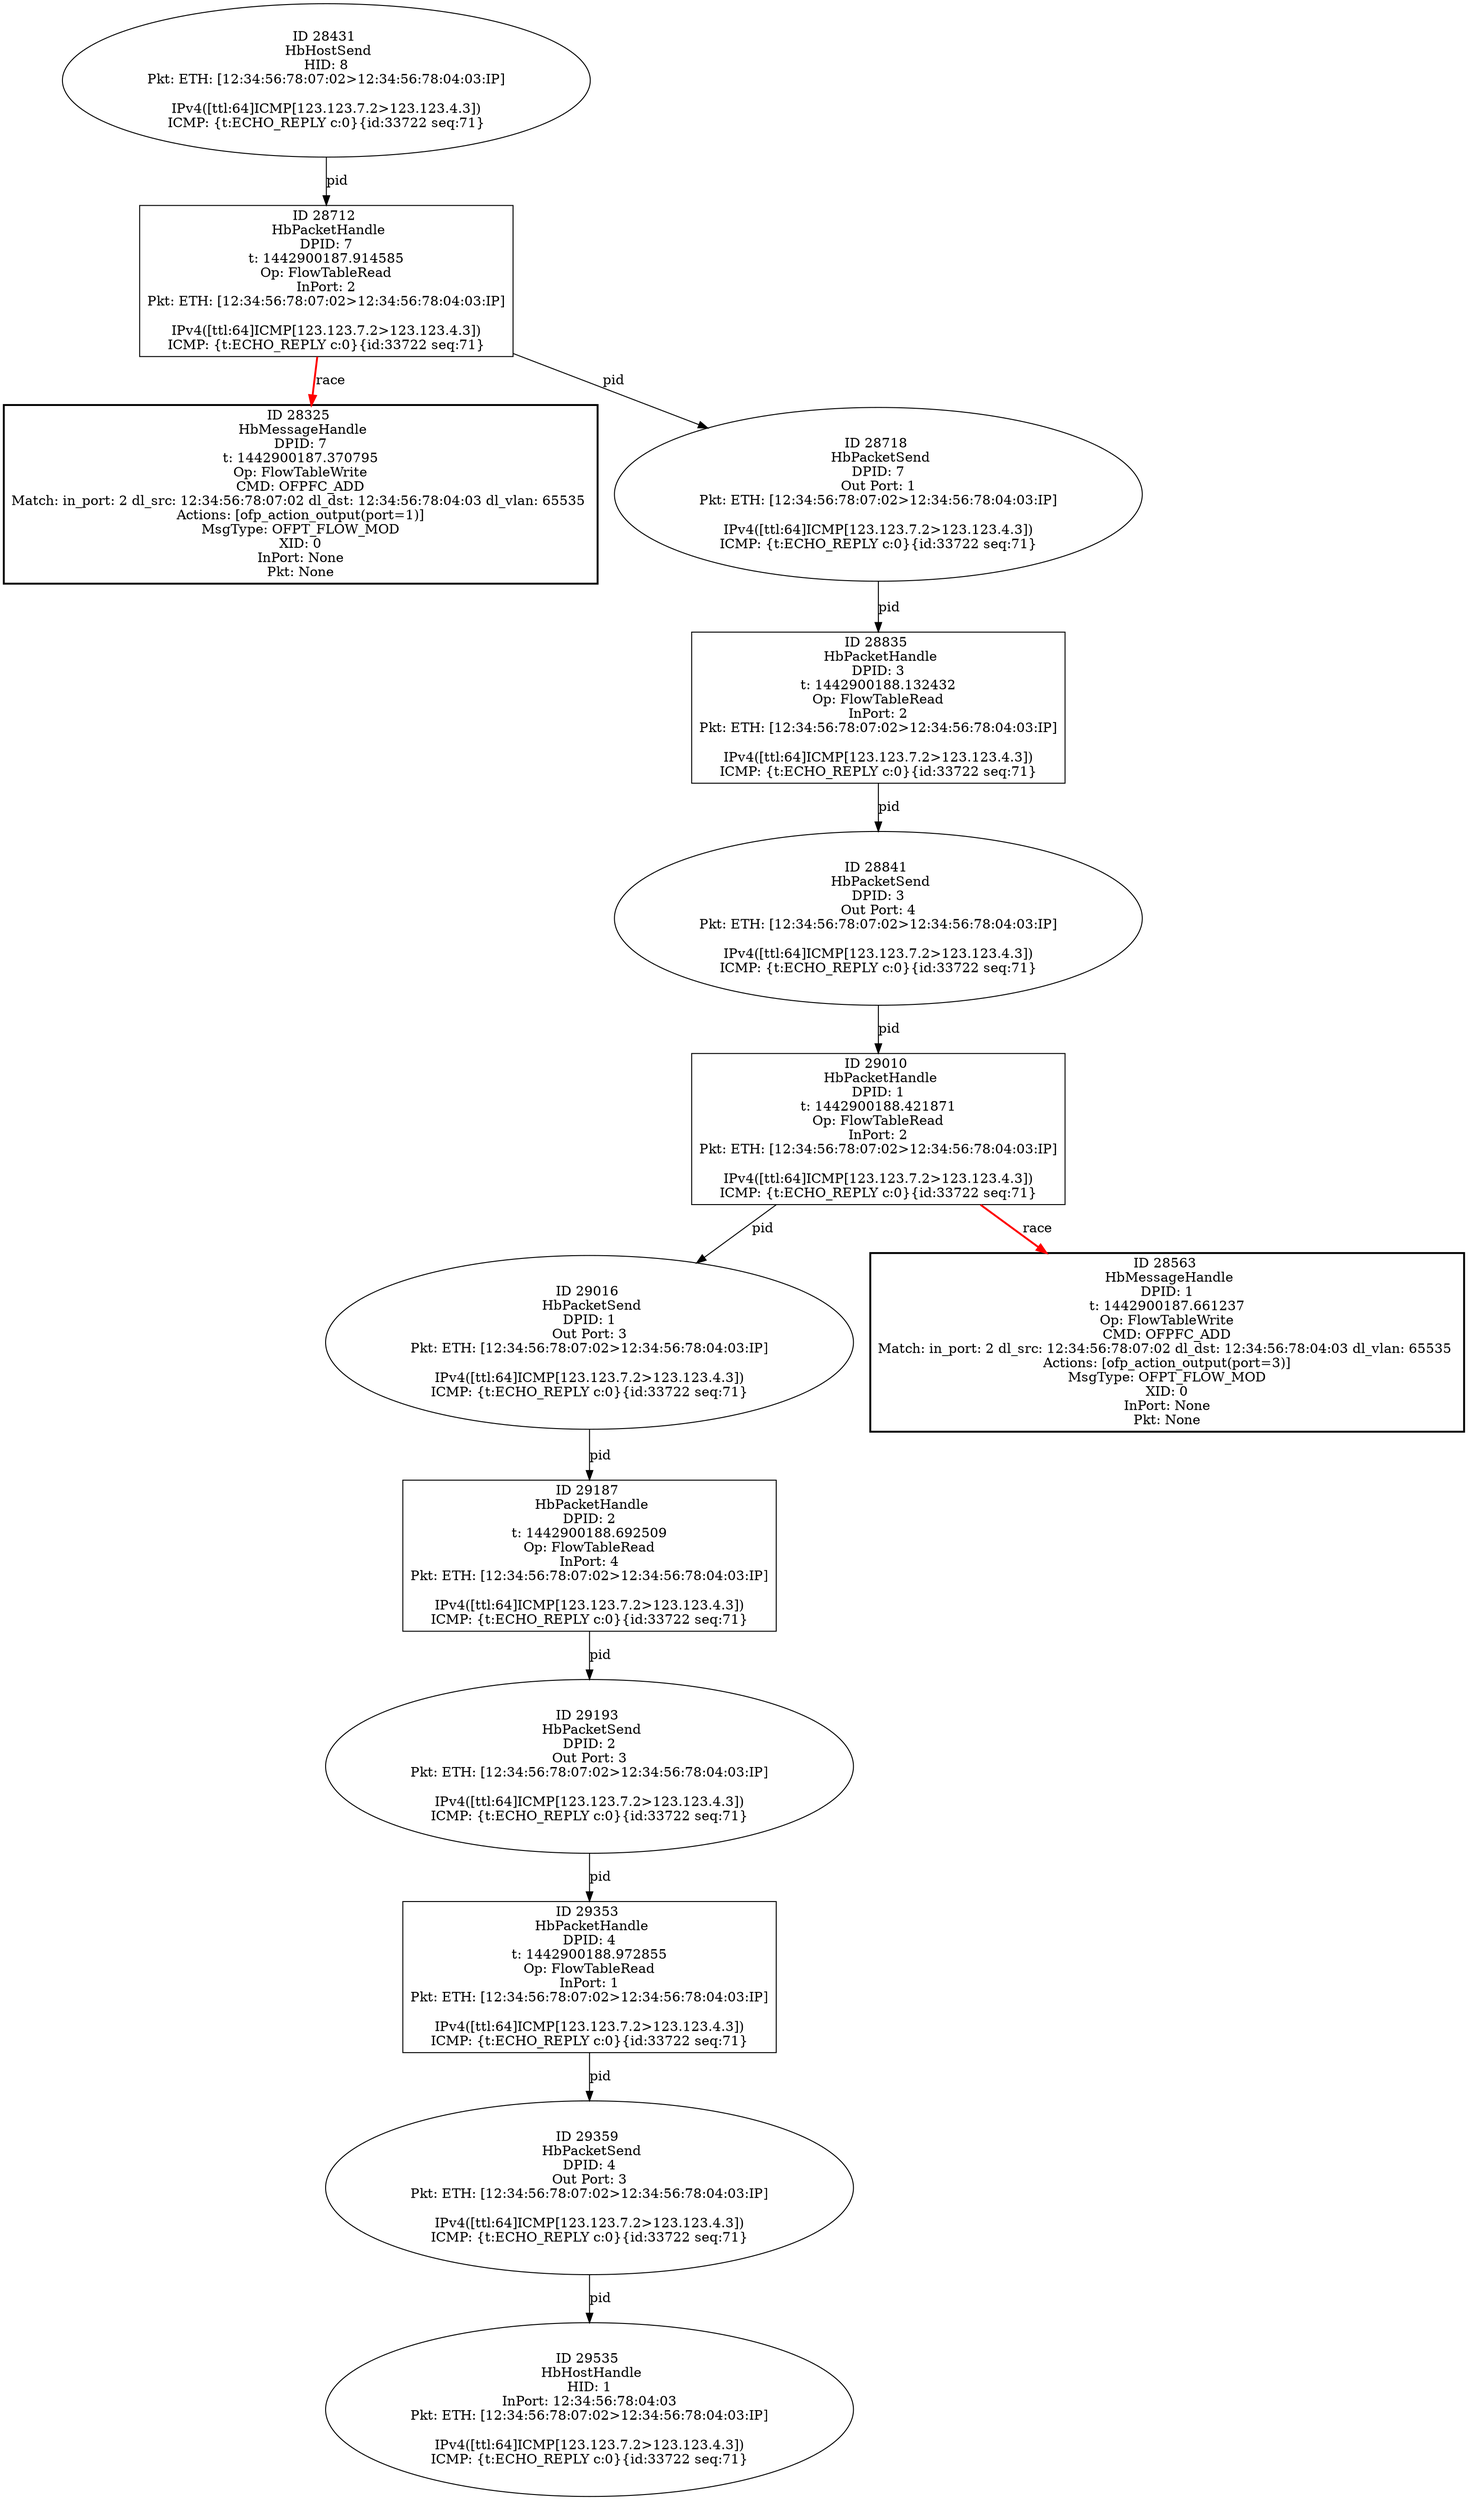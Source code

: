 strict digraph G {
28835 [shape=box, event=<hb_events.HbPacketHandle object at 0x10dddcd90>, label="ID 28835 
 HbPacketHandle
DPID: 3
t: 1442900188.132432
Op: FlowTableRead
InPort: 2
Pkt: ETH: [12:34:56:78:07:02>12:34:56:78:04:03:IP]

IPv4([ttl:64]ICMP[123.123.7.2>123.123.4.3])
ICMP: {t:ECHO_REPLY c:0}{id:33722 seq:71}"];
28325 [shape=box, style=bold, event=<hb_events.HbMessageHandle object at 0x10dc10ad0>, label="ID 28325 
 HbMessageHandle
DPID: 7
t: 1442900187.370795
Op: FlowTableWrite
CMD: OFPFC_ADD
Match: in_port: 2 dl_src: 12:34:56:78:07:02 dl_dst: 12:34:56:78:04:03 dl_vlan: 65535 
Actions: [ofp_action_output(port=1)]
MsgType: OFPT_FLOW_MOD
XID: 0
InPort: None
Pkt: None"];
28712 [shape=box, event=<hb_events.HbPacketHandle object at 0x10dd59b10>, label="ID 28712 
 HbPacketHandle
DPID: 7
t: 1442900187.914585
Op: FlowTableRead
InPort: 2
Pkt: ETH: [12:34:56:78:07:02>12:34:56:78:04:03:IP]

IPv4([ttl:64]ICMP[123.123.7.2>123.123.4.3])
ICMP: {t:ECHO_REPLY c:0}{id:33722 seq:71}"];
29193 [shape=oval, event=<hb_events.HbPacketSend object at 0x10df174d0>, label="ID 29193 
 HbPacketSend
DPID: 2
Out Port: 3
Pkt: ETH: [12:34:56:78:07:02>12:34:56:78:04:03:IP]

IPv4([ttl:64]ICMP[123.123.7.2>123.123.4.3])
ICMP: {t:ECHO_REPLY c:0}{id:33722 seq:71}"];
29353 [shape=box, event=<hb_events.HbPacketHandle object at 0x10dfb9890>, label="ID 29353 
 HbPacketHandle
DPID: 4
t: 1442900188.972855
Op: FlowTableRead
InPort: 1
Pkt: ETH: [12:34:56:78:07:02>12:34:56:78:04:03:IP]

IPv4([ttl:64]ICMP[123.123.7.2>123.123.4.3])
ICMP: {t:ECHO_REPLY c:0}{id:33722 seq:71}"];
28718 [shape=oval, event=<hb_events.HbPacketSend object at 0x10dd59390>, label="ID 28718 
 HbPacketSend
DPID: 7
Out Port: 1
Pkt: ETH: [12:34:56:78:07:02>12:34:56:78:04:03:IP]

IPv4([ttl:64]ICMP[123.123.7.2>123.123.4.3])
ICMP: {t:ECHO_REPLY c:0}{id:33722 seq:71}"];
28431 [shape=oval, event=<hb_events.HbHostSend object at 0x10dc642d0>, label="ID 28431 
 HbHostSend
HID: 8
Pkt: ETH: [12:34:56:78:07:02>12:34:56:78:04:03:IP]

IPv4([ttl:64]ICMP[123.123.7.2>123.123.4.3])
ICMP: {t:ECHO_REPLY c:0}{id:33722 seq:71}"];
29010 [shape=box, event=<hb_events.HbPacketHandle object at 0x10de5b2d0>, label="ID 29010 
 HbPacketHandle
DPID: 1
t: 1442900188.421871
Op: FlowTableRead
InPort: 2
Pkt: ETH: [12:34:56:78:07:02>12:34:56:78:04:03:IP]

IPv4([ttl:64]ICMP[123.123.7.2>123.123.4.3])
ICMP: {t:ECHO_REPLY c:0}{id:33722 seq:71}"];
29187 [shape=box, event=<hb_events.HbPacketHandle object at 0x10dee8d90>, label="ID 29187 
 HbPacketHandle
DPID: 2
t: 1442900188.692509
Op: FlowTableRead
InPort: 4
Pkt: ETH: [12:34:56:78:07:02>12:34:56:78:04:03:IP]

IPv4([ttl:64]ICMP[123.123.7.2>123.123.4.3])
ICMP: {t:ECHO_REPLY c:0}{id:33722 seq:71}"];
28841 [shape=oval, event=<hb_events.HbPacketSend object at 0x10dda6250>, label="ID 28841 
 HbPacketSend
DPID: 3
Out Port: 4
Pkt: ETH: [12:34:56:78:07:02>12:34:56:78:04:03:IP]

IPv4([ttl:64]ICMP[123.123.7.2>123.123.4.3])
ICMP: {t:ECHO_REPLY c:0}{id:33722 seq:71}"];
29016 [shape=oval, event=<hb_events.HbPacketSend object at 0x10de41110>, label="ID 29016 
 HbPacketSend
DPID: 1
Out Port: 3
Pkt: ETH: [12:34:56:78:07:02>12:34:56:78:04:03:IP]

IPv4([ttl:64]ICMP[123.123.7.2>123.123.4.3])
ICMP: {t:ECHO_REPLY c:0}{id:33722 seq:71}"];
29359 [shape=oval, event=<hb_events.HbPacketSend object at 0x10dfb9cd0>, label="ID 29359 
 HbPacketSend
DPID: 4
Out Port: 3
Pkt: ETH: [12:34:56:78:07:02>12:34:56:78:04:03:IP]

IPv4([ttl:64]ICMP[123.123.7.2>123.123.4.3])
ICMP: {t:ECHO_REPLY c:0}{id:33722 seq:71}"];
28563 [shape=box, style=bold, event=<hb_events.HbMessageHandle object at 0x10dcab910>, label="ID 28563 
 HbMessageHandle
DPID: 1
t: 1442900187.661237
Op: FlowTableWrite
CMD: OFPFC_ADD
Match: in_port: 2 dl_src: 12:34:56:78:07:02 dl_dst: 12:34:56:78:04:03 dl_vlan: 65535 
Actions: [ofp_action_output(port=3)]
MsgType: OFPT_FLOW_MOD
XID: 0
InPort: None
Pkt: None"];
29535 [shape=oval, event=<hb_events.HbHostHandle object at 0x10e067690>, label="ID 29535 
 HbHostHandle
HID: 1
InPort: 12:34:56:78:04:03
Pkt: ETH: [12:34:56:78:07:02>12:34:56:78:04:03:IP]

IPv4([ttl:64]ICMP[123.123.7.2>123.123.4.3])
ICMP: {t:ECHO_REPLY c:0}{id:33722 seq:71}"];
28835 -> 28841  [rel=pid, label=pid];
28712 -> 28325  [harmful=True, color=red, style=bold, rel=race, label=race];
28712 -> 28718  [rel=pid, label=pid];
29193 -> 29353  [rel=pid, label=pid];
28718 -> 28835  [rel=pid, label=pid];
28431 -> 28712  [rel=pid, label=pid];
29010 -> 29016  [rel=pid, label=pid];
29010 -> 28563  [harmful=True, color=red, style=bold, rel=race, label=race];
29187 -> 29193  [rel=pid, label=pid];
29353 -> 29359  [rel=pid, label=pid];
29016 -> 29187  [rel=pid, label=pid];
28841 -> 29010  [rel=pid, label=pid];
29359 -> 29535  [rel=pid, label=pid];
}
